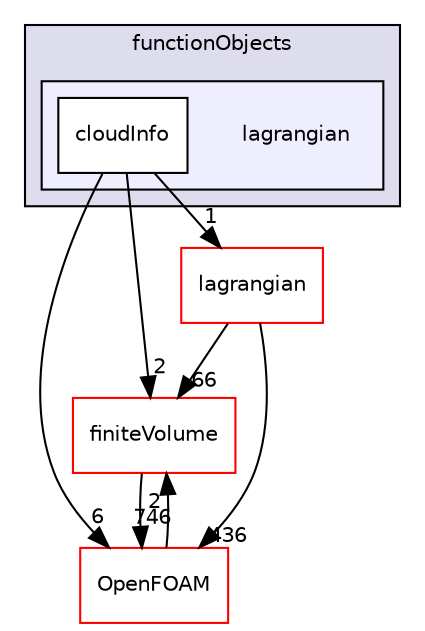digraph "src/postProcessing/functionObjects/lagrangian" {
  bgcolor=transparent;
  compound=true
  node [ fontsize="10", fontname="Helvetica"];
  edge [ labelfontsize="10", labelfontname="Helvetica"];
  subgraph clusterdir_e82badcb6e86a7406e8ef8dc75ac578f {
    graph [ bgcolor="#ddddee", pencolor="black", label="functionObjects" fontname="Helvetica", fontsize="10", URL="dir_e82badcb6e86a7406e8ef8dc75ac578f.html"]
  subgraph clusterdir_572b053bb34ea85501b24d2370e40d5c {
    graph [ bgcolor="#eeeeff", pencolor="black", label="" URL="dir_572b053bb34ea85501b24d2370e40d5c.html"];
    dir_572b053bb34ea85501b24d2370e40d5c [shape=plaintext label="lagrangian"];
    dir_4ed751ac8d789b40de883ac2b9e4ba2d [shape=box label="cloudInfo" color="black" fillcolor="white" style="filled" URL="dir_4ed751ac8d789b40de883ac2b9e4ba2d.html"];
  }
  }
  dir_9bd15774b555cf7259a6fa18f99fe99b [shape=box label="finiteVolume" color="red" URL="dir_9bd15774b555cf7259a6fa18f99fe99b.html"];
  dir_c5473ff19b20e6ec4dfe5c310b3778a8 [shape=box label="OpenFOAM" color="red" URL="dir_c5473ff19b20e6ec4dfe5c310b3778a8.html"];
  dir_f8c25efc4b6f6a8502a42d5af7554d23 [shape=box label="lagrangian" color="red" URL="dir_f8c25efc4b6f6a8502a42d5af7554d23.html"];
  dir_9bd15774b555cf7259a6fa18f99fe99b->dir_c5473ff19b20e6ec4dfe5c310b3778a8 [headlabel="746", labeldistance=1.5 headhref="dir_000897_001897.html"];
  dir_4ed751ac8d789b40de883ac2b9e4ba2d->dir_9bd15774b555cf7259a6fa18f99fe99b [headlabel="2", labeldistance=1.5 headhref="dir_002505_000897.html"];
  dir_4ed751ac8d789b40de883ac2b9e4ba2d->dir_c5473ff19b20e6ec4dfe5c310b3778a8 [headlabel="6", labeldistance=1.5 headhref="dir_002505_001897.html"];
  dir_4ed751ac8d789b40de883ac2b9e4ba2d->dir_f8c25efc4b6f6a8502a42d5af7554d23 [headlabel="1", labeldistance=1.5 headhref="dir_002505_001365.html"];
  dir_c5473ff19b20e6ec4dfe5c310b3778a8->dir_9bd15774b555cf7259a6fa18f99fe99b [headlabel="2", labeldistance=1.5 headhref="dir_001897_000897.html"];
  dir_f8c25efc4b6f6a8502a42d5af7554d23->dir_9bd15774b555cf7259a6fa18f99fe99b [headlabel="66", labeldistance=1.5 headhref="dir_001365_000897.html"];
  dir_f8c25efc4b6f6a8502a42d5af7554d23->dir_c5473ff19b20e6ec4dfe5c310b3778a8 [headlabel="436", labeldistance=1.5 headhref="dir_001365_001897.html"];
}
